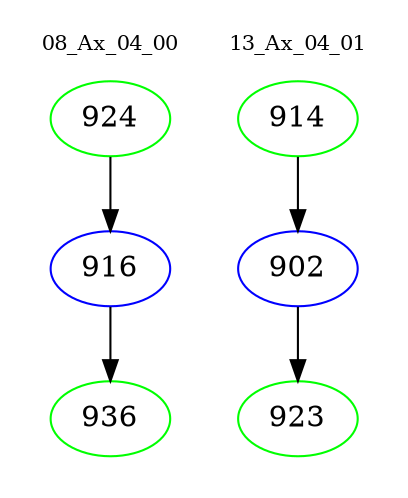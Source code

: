 digraph{
subgraph cluster_0 {
color = white
label = "08_Ax_04_00";
fontsize=10;
T0_924 [label="924", color="green"]
T0_924 -> T0_916 [color="black"]
T0_916 [label="916", color="blue"]
T0_916 -> T0_936 [color="black"]
T0_936 [label="936", color="green"]
}
subgraph cluster_1 {
color = white
label = "13_Ax_04_01";
fontsize=10;
T1_914 [label="914", color="green"]
T1_914 -> T1_902 [color="black"]
T1_902 [label="902", color="blue"]
T1_902 -> T1_923 [color="black"]
T1_923 [label="923", color="green"]
}
}
